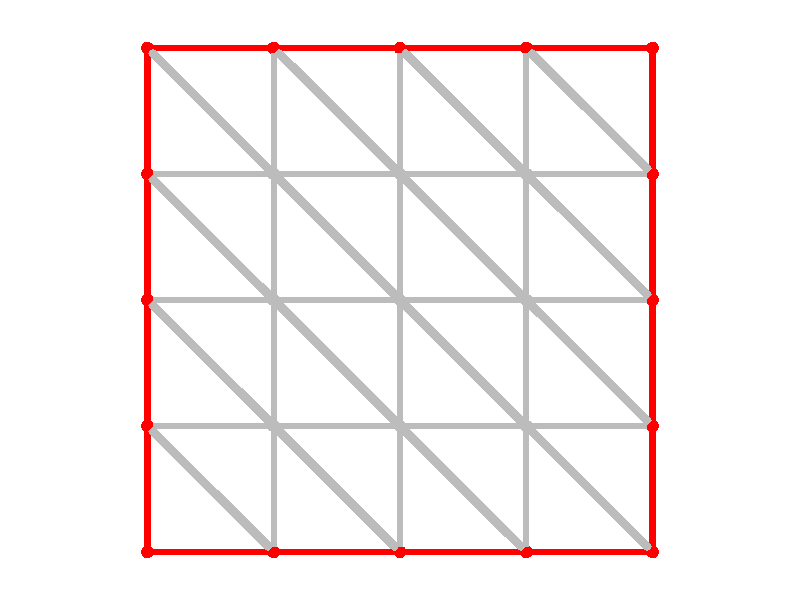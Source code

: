 #include "colors.inc"
background { rgb <1, 1, 1> }
camera {location <0, 0, 10>up <0,1,0> right <-1.33,0,0> angle 18look_at <0, 0, 0> sky <0, 1, 0> }
sphere { <-1, -1, 0>, 0.025 texture {  pigment { rgb <1, 0, 0> } } }
sphere { <-0.5, -1, 0>, 0.025 texture {  pigment { rgb <1, 0, 0> } } }
sphere { <0, -1, 0>, 0.025 texture {  pigment { rgb <1, 0, 0> } } }
sphere { <0.5, -1, 0>, 0.025 texture {  pigment { rgb <1, 0, 0> } } }
sphere { <1, -1, 0>, 0.025 texture {  pigment { rgb <1, 0, 0> } } }
sphere { <-1, -0.5, 0>, 0.025 texture {  pigment { rgb <1, 0, 0> } } }
sphere { <-0.5, -0.5, 0>, 0.025 texture {  pigment { rgb <0.5, 0.5, 0.5> } } }
sphere { <0, -0.5, 0>, 0.025 texture {  pigment { rgb <0.5, 0.5, 0.5> } } }
sphere { <0.5, -0.5, 0>, 0.025 texture {  pigment { rgb <0.5, 0.5, 0.5> } } }
sphere { <1, -0.5, 0>, 0.025 texture {  pigment { rgb <1, 0, 0> } } }
sphere { <-1, 0, 0>, 0.025 texture {  pigment { rgb <1, 0, 0> } } }
sphere { <-0.5, 0, 0>, 0.025 texture {  pigment { rgb <0.5, 0.5, 0.5> } } }
sphere { <0, 0, 0>, 0.025 texture {  pigment { rgb <0.5, 0.5, 0.5> } } }
sphere { <0.5, 0, 0>, 0.025 texture {  pigment { rgb <0.5, 0.5, 0.5> } } }
sphere { <1, 0, 0>, 0.025 texture {  pigment { rgb <1, 0, 0> } } }
sphere { <-1, 0.5, 0>, 0.025 texture {  pigment { rgb <1, 0, 0> } } }
sphere { <-0.5, 0.5, 0>, 0.025 texture {  pigment { rgb <0.5, 0.5, 0.5> } } }
sphere { <0, 0.5, 0>, 0.025 texture {  pigment { rgb <0.5, 0.5, 0.5> } } }
sphere { <0.5, 0.5, 0>, 0.025 texture {  pigment { rgb <0.5, 0.5, 0.5> } } }
sphere { <1, 0.5, 0>, 0.025 texture {  pigment { rgb <1, 0, 0> } } }
sphere { <-1, 1, 0>, 0.025 texture {  pigment { rgb <1, 0, 0> } } }
sphere { <-0.5, 1, 0>, 0.025 texture {  pigment { rgb <1, 0, 0> } } }
sphere { <0, 1, 0>, 0.025 texture {  pigment { rgb <1, 0, 0> } } }
sphere { <0.5, 1, 0>, 0.025 texture {  pigment { rgb <1, 0, 0> } } }
sphere { <1, 1, 0>, 0.025 texture {  pigment { rgb <1, 0, 0> } } }
cylinder { <-1, -1, 0>, <-0.5, -1, 0>, 0.0125 texture {  pigment { rgb <1, 0, 0> } } }
cylinder { <-1, -1, 0>, <-1, -0.5, 0>, 0.0125 texture {  pigment { rgb <1, 0, 0> } } }
cylinder { <-0.5, -1, 0>, <-1, -0.5, 0>, 0.0176777 texture {  pigment { rgb <0.5, 0.5, 0.5> } } }
cylinder { <-0.5, -1, 0>, <-0.5, -0.5, 0>, 0.0125 texture {  pigment { rgb <0.5, 0.5, 0.5> } } }
cylinder { <-1, -0.5, 0>, <-0.5, -0.5, 0>, 0.0125 texture {  pigment { rgb <0.5, 0.5, 0.5> } } }
cylinder { <-0.5, -1, 0>, <0, -1, 0>, 0.0125 texture {  pigment { rgb <1, 0, 0> } } }
cylinder { <0, -1, 0>, <-0.5, -0.5, 0>, 0.0176777 texture {  pigment { rgb <0.5, 0.5, 0.5> } } }
cylinder { <0, -1, 0>, <0, -0.5, 0>, 0.0125 texture {  pigment { rgb <0.5, 0.5, 0.5> } } }
cylinder { <-0.5, -0.5, 0>, <0, -0.5, 0>, 0.0125 texture {  pigment { rgb <0.5, 0.5, 0.5> } } }
cylinder { <0, -1, 0>, <0.5, -1, 0>, 0.0125 texture {  pigment { rgb <1, 0, 0> } } }
cylinder { <0.5, -1, 0>, <0, -0.5, 0>, 0.0176777 texture {  pigment { rgb <0.5, 0.5, 0.5> } } }
cylinder { <0.5, -1, 0>, <0.5, -0.5, 0>, 0.0125 texture {  pigment { rgb <0.5, 0.5, 0.5> } } }
cylinder { <0, -0.5, 0>, <0.5, -0.5, 0>, 0.0125 texture {  pigment { rgb <0.5, 0.5, 0.5> } } }
cylinder { <0.5, -1, 0>, <1, -1, 0>, 0.0125 texture {  pigment { rgb <1, 0, 0> } } }
cylinder { <1, -1, 0>, <0.5, -0.5, 0>, 0.0176777 texture {  pigment { rgb <0.5, 0.5, 0.5> } } }
cylinder { <1, -1, 0>, <1, -0.5, 0>, 0.0125 texture {  pigment { rgb <1, 0, 0> } } }
cylinder { <0.5, -0.5, 0>, <1, -0.5, 0>, 0.0125 texture {  pigment { rgb <0.5, 0.5, 0.5> } } }
cylinder { <-1, -0.5, 0>, <-1, 0, 0>, 0.0125 texture {  pigment { rgb <1, 0, 0> } } }
cylinder { <-0.5, -0.5, 0>, <-1, 0, 0>, 0.0176777 texture {  pigment { rgb <0.5, 0.5, 0.5> } } }
cylinder { <-0.5, -0.5, 0>, <-0.5, 0, 0>, 0.0125 texture {  pigment { rgb <0.5, 0.5, 0.5> } } }
cylinder { <-1, 0, 0>, <-0.5, 0, 0>, 0.0125 texture {  pigment { rgb <0.5, 0.5, 0.5> } } }
cylinder { <0, -0.5, 0>, <-0.5, 0, 0>, 0.0176777 texture {  pigment { rgb <0.5, 0.5, 0.5> } } }
cylinder { <0, -0.5, 0>, <0, 0, 0>, 0.0125 texture {  pigment { rgb <0.5, 0.5, 0.5> } } }
cylinder { <-0.5, 0, 0>, <0, 0, 0>, 0.0125 texture {  pigment { rgb <0.5, 0.5, 0.5> } } }
cylinder { <0.5, -0.5, 0>, <0, 0, 0>, 0.0176777 texture {  pigment { rgb <0.5, 0.5, 0.5> } } }
cylinder { <0.5, -0.5, 0>, <0.5, 0, 0>, 0.0125 texture {  pigment { rgb <0.5, 0.5, 0.5> } } }
cylinder { <0, 0, 0>, <0.5, 0, 0>, 0.0125 texture {  pigment { rgb <0.5, 0.5, 0.5> } } }
cylinder { <1, -0.5, 0>, <0.5, 0, 0>, 0.0176777 texture {  pigment { rgb <0.5, 0.5, 0.5> } } }
cylinder { <1, -0.5, 0>, <1, 0, 0>, 0.0125 texture {  pigment { rgb <1, 0, 0> } } }
cylinder { <0.5, 0, 0>, <1, 0, 0>, 0.0125 texture {  pigment { rgb <0.5, 0.5, 0.5> } } }
cylinder { <-1, 0, 0>, <-1, 0.5, 0>, 0.0125 texture {  pigment { rgb <1, 0, 0> } } }
cylinder { <-0.5, 0, 0>, <-1, 0.5, 0>, 0.0176777 texture {  pigment { rgb <0.5, 0.5, 0.5> } } }
cylinder { <-0.5, 0, 0>, <-0.5, 0.5, 0>, 0.0125 texture {  pigment { rgb <0.5, 0.5, 0.5> } } }
cylinder { <-1, 0.5, 0>, <-0.5, 0.5, 0>, 0.0125 texture {  pigment { rgb <0.5, 0.5, 0.5> } } }
cylinder { <0, 0, 0>, <-0.5, 0.5, 0>, 0.0176777 texture {  pigment { rgb <0.5, 0.5, 0.5> } } }
cylinder { <0, 0, 0>, <0, 0.5, 0>, 0.0125 texture {  pigment { rgb <0.5, 0.5, 0.5> } } }
cylinder { <-0.5, 0.5, 0>, <0, 0.5, 0>, 0.0125 texture {  pigment { rgb <0.5, 0.5, 0.5> } } }
cylinder { <0.5, 0, 0>, <0, 0.5, 0>, 0.0176777 texture {  pigment { rgb <0.5, 0.5, 0.5> } } }
cylinder { <0.5, 0, 0>, <0.5, 0.5, 0>, 0.0125 texture {  pigment { rgb <0.5, 0.5, 0.5> } } }
cylinder { <0, 0.5, 0>, <0.5, 0.5, 0>, 0.0125 texture {  pigment { rgb <0.5, 0.5, 0.5> } } }
cylinder { <1, 0, 0>, <0.5, 0.5, 0>, 0.0176777 texture {  pigment { rgb <0.5, 0.5, 0.5> } } }
cylinder { <1, 0, 0>, <1, 0.5, 0>, 0.0125 texture {  pigment { rgb <1, 0, 0> } } }
cylinder { <0.5, 0.5, 0>, <1, 0.5, 0>, 0.0125 texture {  pigment { rgb <0.5, 0.5, 0.5> } } }
cylinder { <-1, 0.5, 0>, <-1, 1, 0>, 0.0125 texture {  pigment { rgb <1, 0, 0> } } }
cylinder { <-0.5, 0.5, 0>, <-1, 1, 0>, 0.0176777 texture {  pigment { rgb <0.5, 0.5, 0.5> } } }
cylinder { <-0.5, 0.5, 0>, <-0.5, 1, 0>, 0.0125 texture {  pigment { rgb <0.5, 0.5, 0.5> } } }
cylinder { <-1, 1, 0>, <-0.5, 1, 0>, 0.0125 texture {  pigment { rgb <1, 0, 0> } } }
cylinder { <0, 0.5, 0>, <-0.5, 1, 0>, 0.0176777 texture {  pigment { rgb <0.5, 0.5, 0.5> } } }
cylinder { <0, 0.5, 0>, <0, 1, 0>, 0.0125 texture {  pigment { rgb <0.5, 0.5, 0.5> } } }
cylinder { <-0.5, 1, 0>, <0, 1, 0>, 0.0125 texture {  pigment { rgb <1, 0, 0> } } }
cylinder { <0.5, 0.5, 0>, <0, 1, 0>, 0.0176777 texture {  pigment { rgb <0.5, 0.5, 0.5> } } }
cylinder { <0.5, 0.5, 0>, <0.5, 1, 0>, 0.0125 texture {  pigment { rgb <0.5, 0.5, 0.5> } } }
cylinder { <0, 1, 0>, <0.5, 1, 0>, 0.0125 texture {  pigment { rgb <1, 0, 0> } } }
cylinder { <1, 0.5, 0>, <0.5, 1, 0>, 0.0176777 texture {  pigment { rgb <0.5, 0.5, 0.5> } } }
cylinder { <1, 0.5, 0>, <1, 1, 0>, 0.0125 texture {  pigment { rgb <1, 0, 0> } } }
cylinder { <0.5, 1, 0>, <1, 1, 0>, 0.0125 texture {  pigment { rgb <1, 0, 0> } } }
light_source {<10, 10, 10> color White}
light_source {<0, 0, 10> color White}
light_source {<-10, -10, 10> color White}
